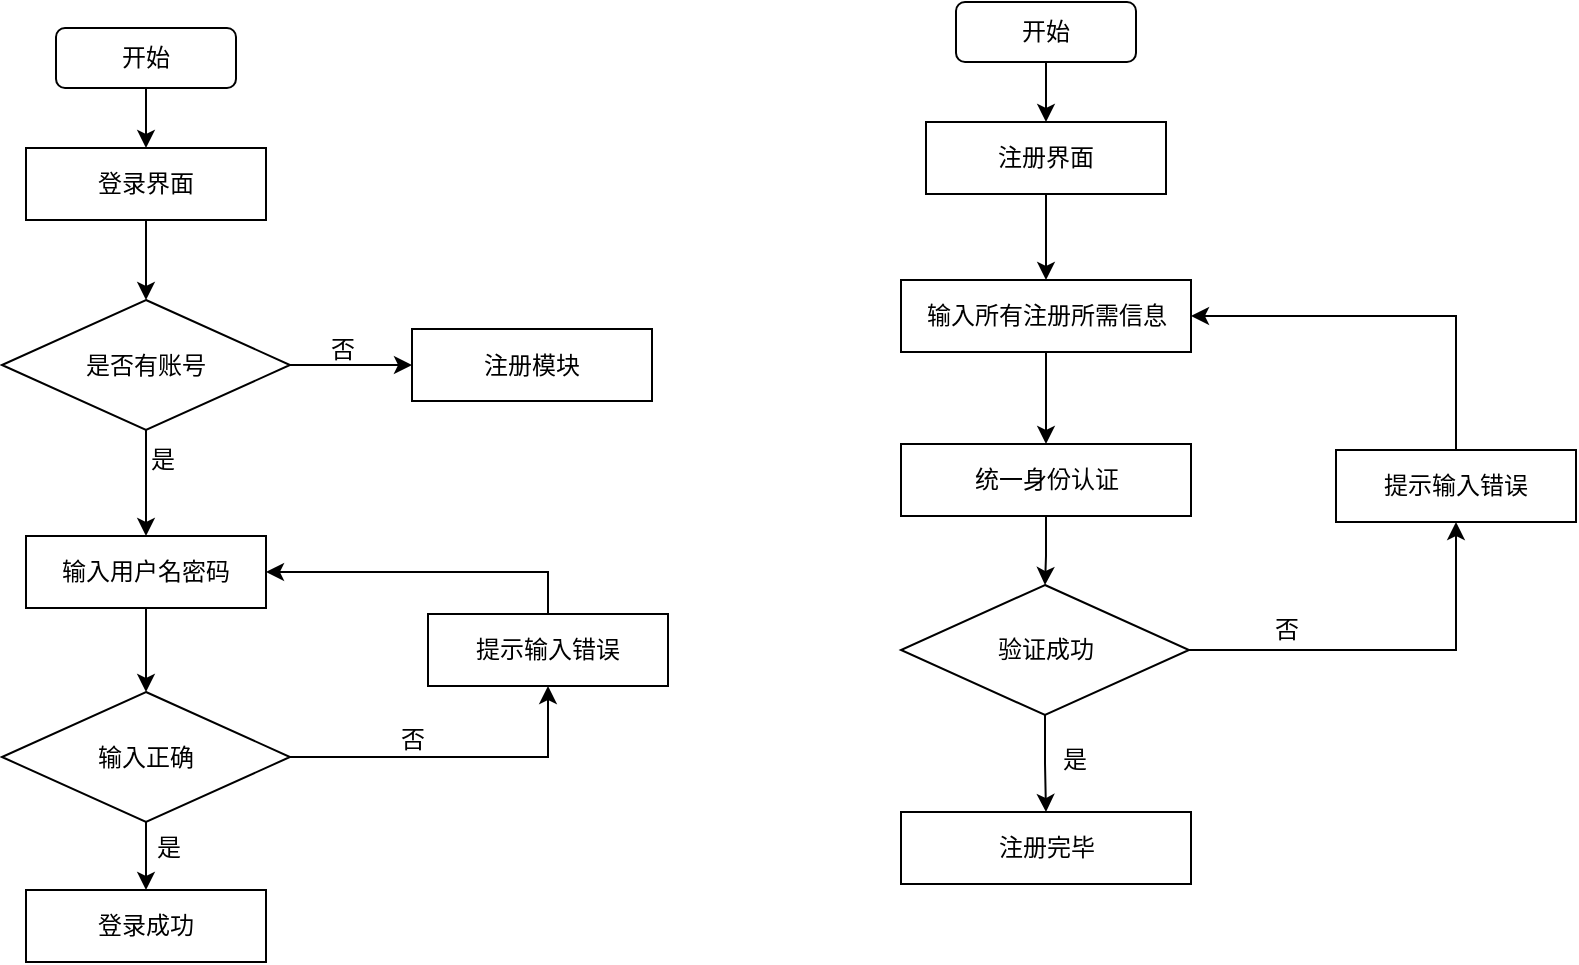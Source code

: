 <mxfile version="21.2.9" type="github">
  <diagram name="第 1 页" id="hOyzLxaxijEK4B6aJGhl">
    <mxGraphModel dx="936" dy="502" grid="0" gridSize="10" guides="1" tooltips="1" connect="1" arrows="1" fold="1" page="1" pageScale="1" pageWidth="2336" pageHeight="1654" math="0" shadow="0">
      <root>
        <mxCell id="0" />
        <mxCell id="1" parent="0" />
        <mxCell id="uC_L6_uWnjtG9Q4Gqkhg-5" style="edgeStyle=orthogonalEdgeStyle;rounded=0;orthogonalLoop=1;jettySize=auto;html=1;entryX=0.5;entryY=0;entryDx=0;entryDy=0;" edge="1" parent="1" source="uC_L6_uWnjtG9Q4Gqkhg-2" target="uC_L6_uWnjtG9Q4Gqkhg-3">
          <mxGeometry relative="1" as="geometry" />
        </mxCell>
        <mxCell id="uC_L6_uWnjtG9Q4Gqkhg-2" value="开始" style="rounded=1;whiteSpace=wrap;html=1;" vertex="1" parent="1">
          <mxGeometry x="240" y="120" width="90" height="30" as="geometry" />
        </mxCell>
        <mxCell id="uC_L6_uWnjtG9Q4Gqkhg-6" style="edgeStyle=orthogonalEdgeStyle;rounded=0;orthogonalLoop=1;jettySize=auto;html=1;" edge="1" parent="1" source="uC_L6_uWnjtG9Q4Gqkhg-3" target="uC_L6_uWnjtG9Q4Gqkhg-4">
          <mxGeometry relative="1" as="geometry" />
        </mxCell>
        <mxCell id="uC_L6_uWnjtG9Q4Gqkhg-3" value="登录界面" style="rounded=0;whiteSpace=wrap;html=1;" vertex="1" parent="1">
          <mxGeometry x="225" y="180" width="120" height="36" as="geometry" />
        </mxCell>
        <mxCell id="uC_L6_uWnjtG9Q4Gqkhg-8" style="edgeStyle=orthogonalEdgeStyle;rounded=0;orthogonalLoop=1;jettySize=auto;html=1;entryX=0;entryY=0.5;entryDx=0;entryDy=0;" edge="1" parent="1" source="uC_L6_uWnjtG9Q4Gqkhg-4" target="uC_L6_uWnjtG9Q4Gqkhg-7">
          <mxGeometry relative="1" as="geometry" />
        </mxCell>
        <mxCell id="uC_L6_uWnjtG9Q4Gqkhg-14" style="edgeStyle=orthogonalEdgeStyle;rounded=0;orthogonalLoop=1;jettySize=auto;html=1;entryX=0.5;entryY=0;entryDx=0;entryDy=0;" edge="1" parent="1" source="uC_L6_uWnjtG9Q4Gqkhg-4" target="uC_L6_uWnjtG9Q4Gqkhg-11">
          <mxGeometry relative="1" as="geometry" />
        </mxCell>
        <mxCell id="uC_L6_uWnjtG9Q4Gqkhg-4" value="是否有账号" style="rhombus;whiteSpace=wrap;html=1;" vertex="1" parent="1">
          <mxGeometry x="213" y="256" width="144" height="65" as="geometry" />
        </mxCell>
        <mxCell id="uC_L6_uWnjtG9Q4Gqkhg-7" value="注册模块" style="rounded=0;whiteSpace=wrap;html=1;" vertex="1" parent="1">
          <mxGeometry x="418" y="270.5" width="120" height="36" as="geometry" />
        </mxCell>
        <mxCell id="uC_L6_uWnjtG9Q4Gqkhg-9" value="否" style="text;html=1;align=center;verticalAlign=middle;resizable=0;points=[];autosize=1;strokeColor=none;fillColor=none;" vertex="1" parent="1">
          <mxGeometry x="368" y="268" width="30" height="26" as="geometry" />
        </mxCell>
        <mxCell id="uC_L6_uWnjtG9Q4Gqkhg-15" style="edgeStyle=orthogonalEdgeStyle;rounded=0;orthogonalLoop=1;jettySize=auto;html=1;" edge="1" parent="1" source="uC_L6_uWnjtG9Q4Gqkhg-11" target="uC_L6_uWnjtG9Q4Gqkhg-13">
          <mxGeometry relative="1" as="geometry" />
        </mxCell>
        <mxCell id="uC_L6_uWnjtG9Q4Gqkhg-11" value="输入用户名密码" style="rounded=0;whiteSpace=wrap;html=1;" vertex="1" parent="1">
          <mxGeometry x="225" y="374" width="120" height="36" as="geometry" />
        </mxCell>
        <mxCell id="uC_L6_uWnjtG9Q4Gqkhg-17" style="edgeStyle=orthogonalEdgeStyle;rounded=0;orthogonalLoop=1;jettySize=auto;html=1;entryX=0.5;entryY=0;entryDx=0;entryDy=0;" edge="1" parent="1" source="uC_L6_uWnjtG9Q4Gqkhg-13" target="uC_L6_uWnjtG9Q4Gqkhg-16">
          <mxGeometry relative="1" as="geometry" />
        </mxCell>
        <mxCell id="uC_L6_uWnjtG9Q4Gqkhg-20" style="edgeStyle=orthogonalEdgeStyle;rounded=0;orthogonalLoop=1;jettySize=auto;html=1;" edge="1" parent="1" source="uC_L6_uWnjtG9Q4Gqkhg-13" target="uC_L6_uWnjtG9Q4Gqkhg-19">
          <mxGeometry relative="1" as="geometry" />
        </mxCell>
        <mxCell id="uC_L6_uWnjtG9Q4Gqkhg-13" value="输入正确" style="rhombus;whiteSpace=wrap;html=1;" vertex="1" parent="1">
          <mxGeometry x="213" y="452" width="144" height="65" as="geometry" />
        </mxCell>
        <mxCell id="uC_L6_uWnjtG9Q4Gqkhg-16" value="登录成功" style="rounded=0;whiteSpace=wrap;html=1;" vertex="1" parent="1">
          <mxGeometry x="225" y="551" width="120" height="36" as="geometry" />
        </mxCell>
        <mxCell id="uC_L6_uWnjtG9Q4Gqkhg-24" style="edgeStyle=orthogonalEdgeStyle;rounded=0;orthogonalLoop=1;jettySize=auto;html=1;entryX=1;entryY=0.5;entryDx=0;entryDy=0;" edge="1" parent="1" source="uC_L6_uWnjtG9Q4Gqkhg-19" target="uC_L6_uWnjtG9Q4Gqkhg-11">
          <mxGeometry relative="1" as="geometry">
            <Array as="points">
              <mxPoint x="486" y="392" />
            </Array>
          </mxGeometry>
        </mxCell>
        <mxCell id="uC_L6_uWnjtG9Q4Gqkhg-19" value="提示输入错误" style="rounded=0;whiteSpace=wrap;html=1;" vertex="1" parent="1">
          <mxGeometry x="426" y="413" width="120" height="36" as="geometry" />
        </mxCell>
        <mxCell id="uC_L6_uWnjtG9Q4Gqkhg-21" value="否" style="text;html=1;align=center;verticalAlign=middle;resizable=0;points=[];autosize=1;strokeColor=none;fillColor=none;" vertex="1" parent="1">
          <mxGeometry x="403" y="463" width="30" height="26" as="geometry" />
        </mxCell>
        <mxCell id="uC_L6_uWnjtG9Q4Gqkhg-22" value="是" style="text;html=1;align=center;verticalAlign=middle;resizable=0;points=[];autosize=1;strokeColor=none;fillColor=none;" vertex="1" parent="1">
          <mxGeometry x="278" y="323" width="30" height="26" as="geometry" />
        </mxCell>
        <mxCell id="uC_L6_uWnjtG9Q4Gqkhg-23" value="是" style="text;html=1;align=center;verticalAlign=middle;resizable=0;points=[];autosize=1;strokeColor=none;fillColor=none;" vertex="1" parent="1">
          <mxGeometry x="281" y="517" width="30" height="26" as="geometry" />
        </mxCell>
        <mxCell id="uC_L6_uWnjtG9Q4Gqkhg-25" style="edgeStyle=orthogonalEdgeStyle;rounded=0;orthogonalLoop=1;jettySize=auto;html=1;entryX=0.5;entryY=0;entryDx=0;entryDy=0;" edge="1" parent="1" source="uC_L6_uWnjtG9Q4Gqkhg-26" target="uC_L6_uWnjtG9Q4Gqkhg-28">
          <mxGeometry relative="1" as="geometry" />
        </mxCell>
        <mxCell id="uC_L6_uWnjtG9Q4Gqkhg-26" value="开始" style="rounded=1;whiteSpace=wrap;html=1;" vertex="1" parent="1">
          <mxGeometry x="690" y="107" width="90" height="30" as="geometry" />
        </mxCell>
        <mxCell id="uC_L6_uWnjtG9Q4Gqkhg-53" style="edgeStyle=orthogonalEdgeStyle;rounded=0;orthogonalLoop=1;jettySize=auto;html=1;entryX=0.5;entryY=0;entryDx=0;entryDy=0;" edge="1" parent="1" source="uC_L6_uWnjtG9Q4Gqkhg-28" target="uC_L6_uWnjtG9Q4Gqkhg-45">
          <mxGeometry relative="1" as="geometry" />
        </mxCell>
        <mxCell id="uC_L6_uWnjtG9Q4Gqkhg-28" value="注册界面" style="rounded=0;whiteSpace=wrap;html=1;" vertex="1" parent="1">
          <mxGeometry x="675" y="167" width="120" height="36" as="geometry" />
        </mxCell>
        <mxCell id="uC_L6_uWnjtG9Q4Gqkhg-54" style="edgeStyle=orthogonalEdgeStyle;rounded=0;orthogonalLoop=1;jettySize=auto;html=1;entryX=0.5;entryY=0;entryDx=0;entryDy=0;" edge="1" parent="1" source="uC_L6_uWnjtG9Q4Gqkhg-45" target="uC_L6_uWnjtG9Q4Gqkhg-50">
          <mxGeometry relative="1" as="geometry" />
        </mxCell>
        <mxCell id="uC_L6_uWnjtG9Q4Gqkhg-45" value="输入所有注册所需信息" style="rounded=0;whiteSpace=wrap;html=1;" vertex="1" parent="1">
          <mxGeometry x="662.5" y="246" width="145" height="36" as="geometry" />
        </mxCell>
        <mxCell id="uC_L6_uWnjtG9Q4Gqkhg-56" style="edgeStyle=orthogonalEdgeStyle;rounded=0;orthogonalLoop=1;jettySize=auto;html=1;entryX=0.5;entryY=0;entryDx=0;entryDy=0;" edge="1" parent="1" source="uC_L6_uWnjtG9Q4Gqkhg-49" target="uC_L6_uWnjtG9Q4Gqkhg-51">
          <mxGeometry relative="1" as="geometry" />
        </mxCell>
        <mxCell id="uC_L6_uWnjtG9Q4Gqkhg-57" style="edgeStyle=orthogonalEdgeStyle;rounded=0;orthogonalLoop=1;jettySize=auto;html=1;entryX=0.5;entryY=1;entryDx=0;entryDy=0;" edge="1" parent="1" source="uC_L6_uWnjtG9Q4Gqkhg-49" target="uC_L6_uWnjtG9Q4Gqkhg-52">
          <mxGeometry relative="1" as="geometry" />
        </mxCell>
        <mxCell id="uC_L6_uWnjtG9Q4Gqkhg-49" value="验证成功" style="rhombus;whiteSpace=wrap;html=1;" vertex="1" parent="1">
          <mxGeometry x="662.5" y="398.5" width="144" height="65" as="geometry" />
        </mxCell>
        <mxCell id="uC_L6_uWnjtG9Q4Gqkhg-55" style="edgeStyle=orthogonalEdgeStyle;rounded=0;orthogonalLoop=1;jettySize=auto;html=1;" edge="1" parent="1" source="uC_L6_uWnjtG9Q4Gqkhg-50" target="uC_L6_uWnjtG9Q4Gqkhg-49">
          <mxGeometry relative="1" as="geometry" />
        </mxCell>
        <mxCell id="uC_L6_uWnjtG9Q4Gqkhg-50" value="统一身份认证" style="rounded=0;whiteSpace=wrap;html=1;" vertex="1" parent="1">
          <mxGeometry x="662.5" y="328" width="145" height="36" as="geometry" />
        </mxCell>
        <mxCell id="uC_L6_uWnjtG9Q4Gqkhg-51" value="注册完毕" style="rounded=0;whiteSpace=wrap;html=1;" vertex="1" parent="1">
          <mxGeometry x="662.5" y="512" width="145" height="36" as="geometry" />
        </mxCell>
        <mxCell id="uC_L6_uWnjtG9Q4Gqkhg-58" style="edgeStyle=orthogonalEdgeStyle;rounded=0;orthogonalLoop=1;jettySize=auto;html=1;entryX=1;entryY=0.5;entryDx=0;entryDy=0;" edge="1" parent="1" source="uC_L6_uWnjtG9Q4Gqkhg-52" target="uC_L6_uWnjtG9Q4Gqkhg-45">
          <mxGeometry relative="1" as="geometry">
            <Array as="points">
              <mxPoint x="940" y="264" />
            </Array>
          </mxGeometry>
        </mxCell>
        <mxCell id="uC_L6_uWnjtG9Q4Gqkhg-52" value="提示输入错误" style="rounded=0;whiteSpace=wrap;html=1;" vertex="1" parent="1">
          <mxGeometry x="880" y="331" width="120" height="36" as="geometry" />
        </mxCell>
        <mxCell id="uC_L6_uWnjtG9Q4Gqkhg-59" value="否" style="text;html=1;align=center;verticalAlign=middle;resizable=0;points=[];autosize=1;strokeColor=none;fillColor=none;" vertex="1" parent="1">
          <mxGeometry x="840" y="408" width="30" height="26" as="geometry" />
        </mxCell>
        <mxCell id="uC_L6_uWnjtG9Q4Gqkhg-61" value="是" style="text;html=1;align=center;verticalAlign=middle;resizable=0;points=[];autosize=1;strokeColor=none;fillColor=none;" vertex="1" parent="1">
          <mxGeometry x="734" y="473" width="30" height="26" as="geometry" />
        </mxCell>
      </root>
    </mxGraphModel>
  </diagram>
</mxfile>
